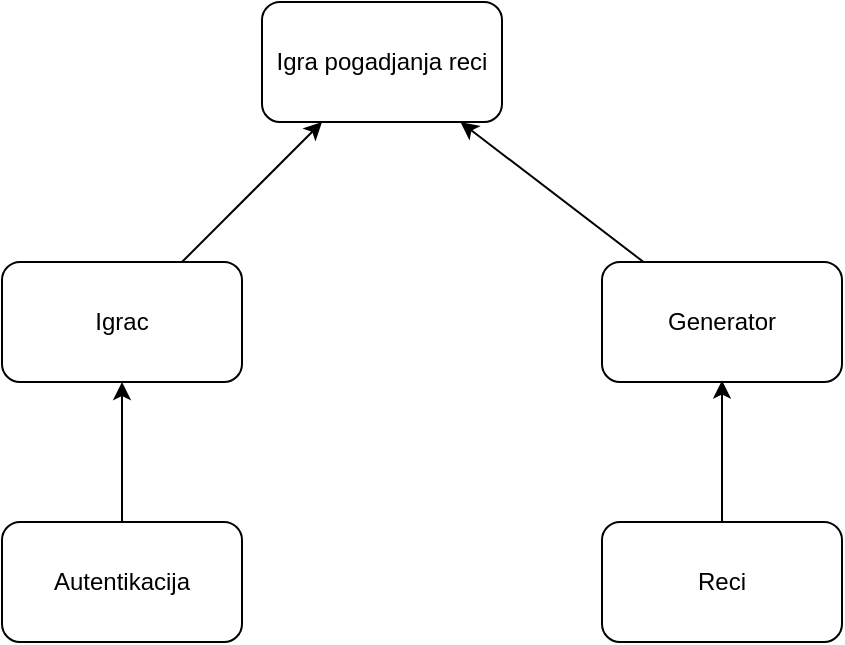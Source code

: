 <mxfile version="14.5.8" type="device"><diagram id="8CmvSV7PQNbLf9sfALA2" name="Page-1"><mxGraphModel dx="572" dy="692" grid="1" gridSize="10" guides="1" tooltips="1" connect="1" arrows="1" fold="1" page="1" pageScale="1" pageWidth="850" pageHeight="1100" math="0" shadow="0"><root><mxCell id="0"/><mxCell id="1" parent="0"/><mxCell id="TZIv2kawQxzr_lEqpzMu-12" value="Igra pogadjanja reci" style="rounded=1;whiteSpace=wrap;html=1;" vertex="1" parent="1"><mxGeometry x="1210" y="210" width="120" height="60" as="geometry"/></mxCell><mxCell id="TZIv2kawQxzr_lEqpzMu-13" value="Igrac" style="rounded=1;whiteSpace=wrap;html=1;" vertex="1" parent="1"><mxGeometry x="1080" y="340" width="120" height="60" as="geometry"/></mxCell><mxCell id="TZIv2kawQxzr_lEqpzMu-14" value="Reci" style="rounded=1;whiteSpace=wrap;html=1;" vertex="1" parent="1"><mxGeometry x="1380" y="470" width="120" height="60" as="geometry"/></mxCell><mxCell id="TZIv2kawQxzr_lEqpzMu-15" value="Generator" style="rounded=1;whiteSpace=wrap;html=1;" vertex="1" parent="1"><mxGeometry x="1380" y="340" width="120" height="60" as="geometry"/></mxCell><mxCell id="TZIv2kawQxzr_lEqpzMu-27" value="Autentikacija" style="rounded=1;whiteSpace=wrap;html=1;" vertex="1" parent="1"><mxGeometry x="1080" y="470" width="120" height="60" as="geometry"/></mxCell><mxCell id="TZIv2kawQxzr_lEqpzMu-28" value="" style="endArrow=classic;html=1;exitX=0.5;exitY=0;exitDx=0;exitDy=0;entryX=0.5;entryY=1;entryDx=0;entryDy=0;" edge="1" parent="1" source="TZIv2kawQxzr_lEqpzMu-27" target="TZIv2kawQxzr_lEqpzMu-13"><mxGeometry width="50" height="50" relative="1" as="geometry"><mxPoint x="830" y="400" as="sourcePoint"/><mxPoint x="880" y="350" as="targetPoint"/></mxGeometry></mxCell><mxCell id="TZIv2kawQxzr_lEqpzMu-29" value="" style="endArrow=classic;html=1;" edge="1" parent="1" source="TZIv2kawQxzr_lEqpzMu-13" target="TZIv2kawQxzr_lEqpzMu-12"><mxGeometry width="50" height="50" relative="1" as="geometry"><mxPoint x="1120" y="320" as="sourcePoint"/><mxPoint x="1170" y="270" as="targetPoint"/></mxGeometry></mxCell><mxCell id="TZIv2kawQxzr_lEqpzMu-30" value="" style="endArrow=classic;html=1;" edge="1" parent="1" source="TZIv2kawQxzr_lEqpzMu-15" target="TZIv2kawQxzr_lEqpzMu-12"><mxGeometry width="50" height="50" relative="1" as="geometry"><mxPoint x="1440" y="319.289" as="sourcePoint"/><mxPoint x="1440" y="269.289" as="targetPoint"/></mxGeometry></mxCell><mxCell id="TZIv2kawQxzr_lEqpzMu-31" value="" style="endArrow=classic;html=1;" edge="1" parent="1" source="TZIv2kawQxzr_lEqpzMu-14"><mxGeometry width="50" height="50" relative="1" as="geometry"><mxPoint x="1440" y="449.289" as="sourcePoint"/><mxPoint x="1440" y="399.289" as="targetPoint"/></mxGeometry></mxCell></root></mxGraphModel></diagram></mxfile>